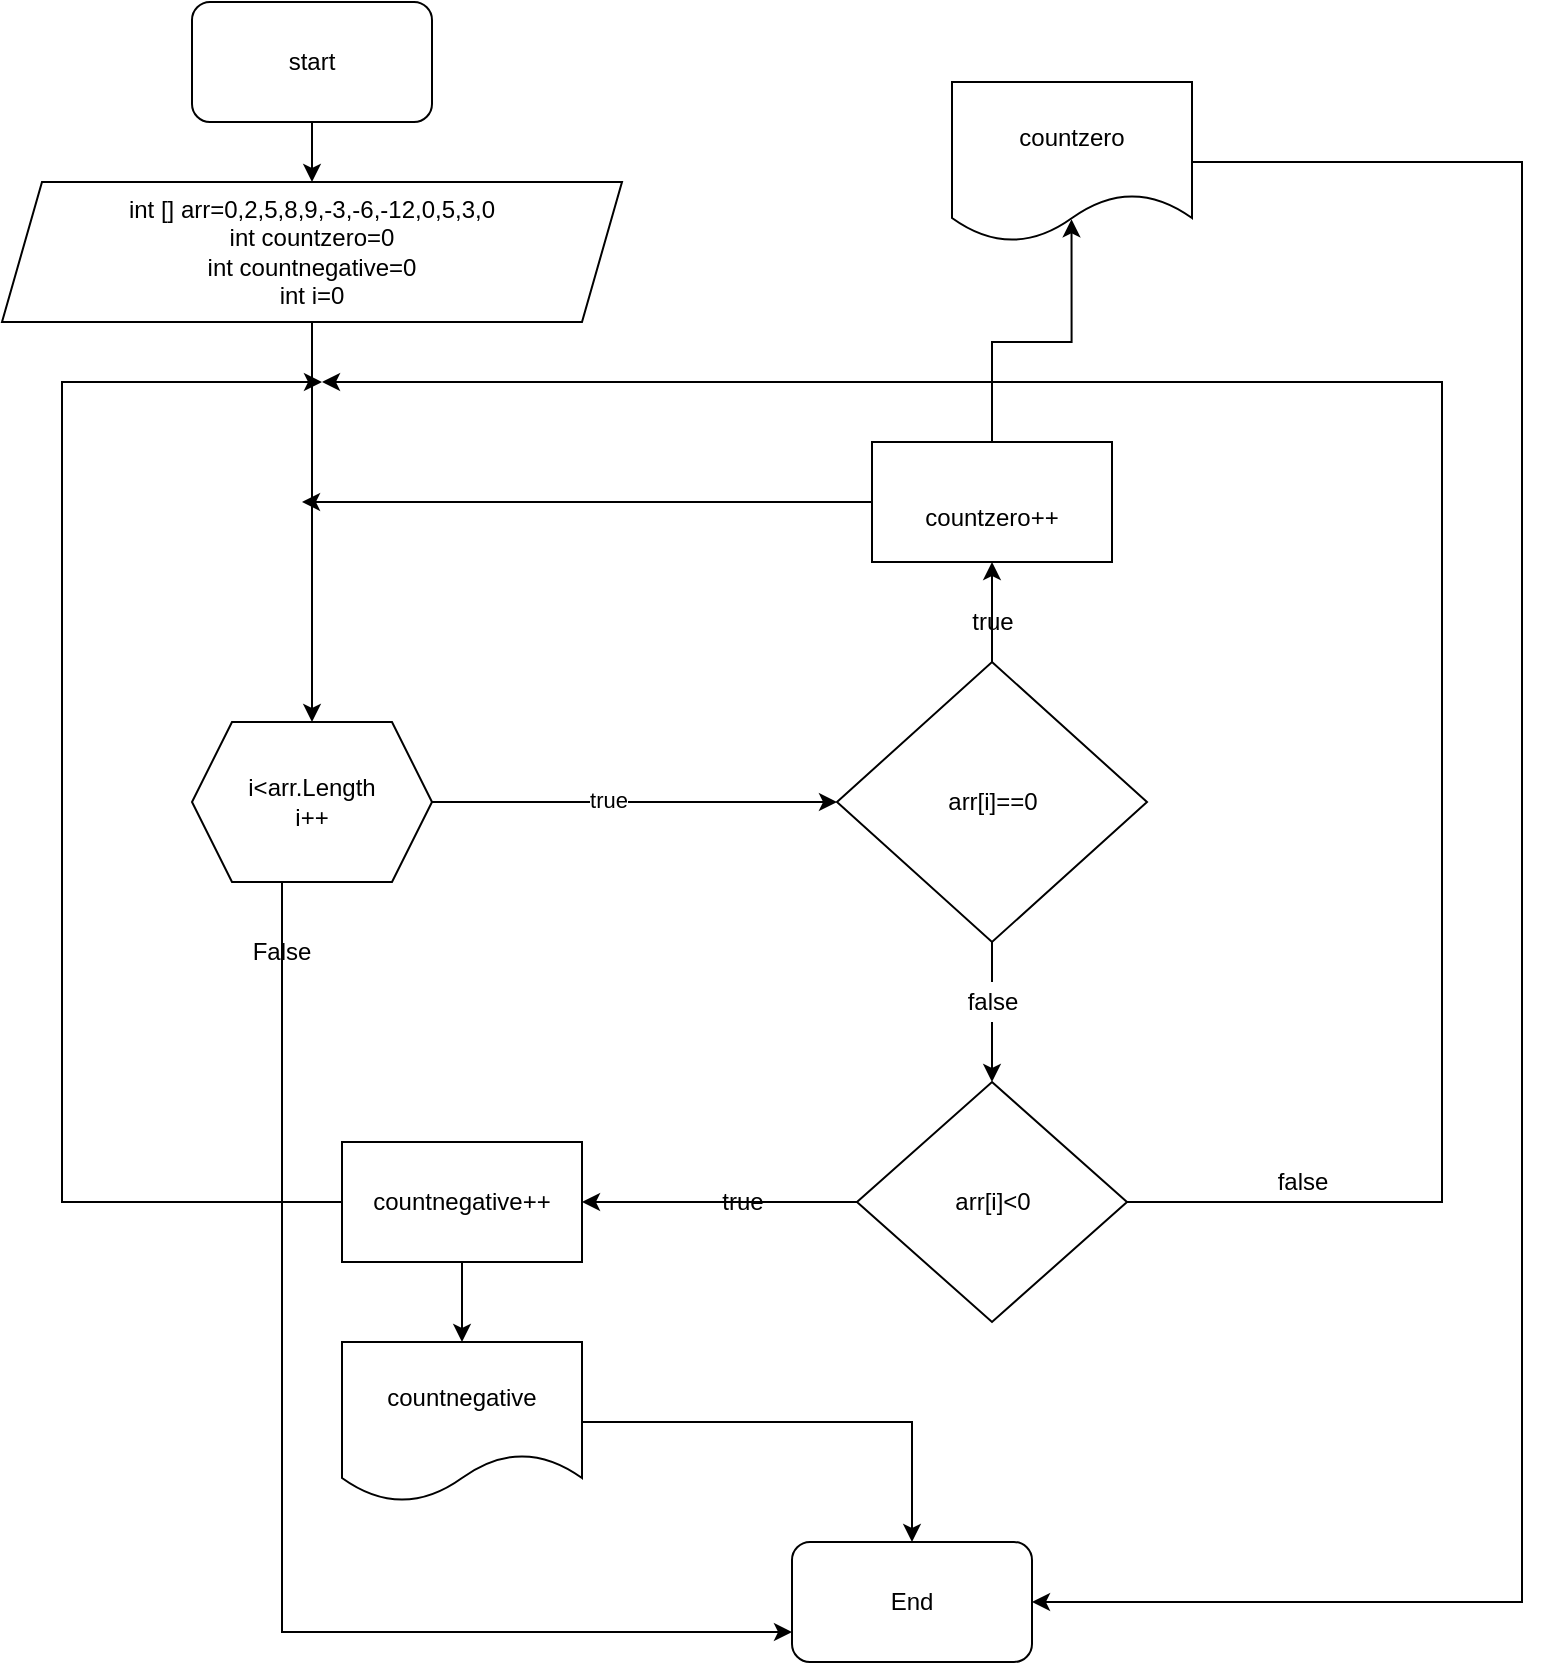 <mxfile version="15.8.3" type="device"><diagram id="qDflwIVgD1eVuN0BaQe3" name="Page-1"><mxGraphModel dx="1278" dy="579" grid="1" gridSize="10" guides="1" tooltips="1" connect="1" arrows="1" fold="1" page="1" pageScale="1" pageWidth="850" pageHeight="1100" math="0" shadow="0"><root><mxCell id="0"/><mxCell id="1" parent="0"/><mxCell id="MEbxYOgXxzgTtEW47qRe-3" style="edgeStyle=orthogonalEdgeStyle;rounded=0;orthogonalLoop=1;jettySize=auto;html=1;exitX=0.5;exitY=1;exitDx=0;exitDy=0;" parent="1" source="MEbxYOgXxzgTtEW47qRe-1" target="MEbxYOgXxzgTtEW47qRe-2" edge="1"><mxGeometry relative="1" as="geometry"/></mxCell><mxCell id="MEbxYOgXxzgTtEW47qRe-1" value="start" style="rounded=1;whiteSpace=wrap;html=1;" parent="1" vertex="1"><mxGeometry x="135" width="120" height="60" as="geometry"/></mxCell><mxCell id="MEbxYOgXxzgTtEW47qRe-5" value="" style="edgeStyle=orthogonalEdgeStyle;rounded=0;orthogonalLoop=1;jettySize=auto;html=1;" parent="1" source="MEbxYOgXxzgTtEW47qRe-2" target="MEbxYOgXxzgTtEW47qRe-4" edge="1"><mxGeometry relative="1" as="geometry"/></mxCell><mxCell id="MEbxYOgXxzgTtEW47qRe-2" value="int [] arr=0,2,5,8,9,-3,-6,-12,0,5,3,0&lt;br&gt;int countzero=0&lt;br&gt;int countnegative=0&lt;br&gt;int i=0" style="shape=parallelogram;perimeter=parallelogramPerimeter;whiteSpace=wrap;html=1;fixedSize=1;" parent="1" vertex="1"><mxGeometry x="40" y="90" width="310" height="70" as="geometry"/></mxCell><mxCell id="MEbxYOgXxzgTtEW47qRe-7" value="" style="edgeStyle=orthogonalEdgeStyle;rounded=0;orthogonalLoop=1;jettySize=auto;html=1;" parent="1" source="MEbxYOgXxzgTtEW47qRe-4" target="MEbxYOgXxzgTtEW47qRe-6" edge="1"><mxGeometry relative="1" as="geometry"/></mxCell><mxCell id="MEbxYOgXxzgTtEW47qRe-8" value="true" style="edgeLabel;html=1;align=center;verticalAlign=middle;resizable=0;points=[];" parent="MEbxYOgXxzgTtEW47qRe-7" vertex="1" connectable="0"><mxGeometry x="-0.136" y="1" relative="1" as="geometry"><mxPoint as="offset"/></mxGeometry></mxCell><mxCell id="MEbxYOgXxzgTtEW47qRe-48" style="edgeStyle=orthogonalEdgeStyle;rounded=0;orthogonalLoop=1;jettySize=auto;html=1;exitX=0.375;exitY=1;exitDx=0;exitDy=0;entryX=0;entryY=0.75;entryDx=0;entryDy=0;" parent="1" source="MEbxYOgXxzgTtEW47qRe-4" target="MEbxYOgXxzgTtEW47qRe-40" edge="1"><mxGeometry relative="1" as="geometry"/></mxCell><mxCell id="MEbxYOgXxzgTtEW47qRe-4" value="i&amp;lt;arr.Length&lt;br&gt;i++" style="shape=hexagon;perimeter=hexagonPerimeter2;whiteSpace=wrap;html=1;fixedSize=1;" parent="1" vertex="1"><mxGeometry x="135" y="360" width="120" height="80" as="geometry"/></mxCell><mxCell id="MEbxYOgXxzgTtEW47qRe-10" value="" style="edgeStyle=orthogonalEdgeStyle;rounded=0;orthogonalLoop=1;jettySize=auto;html=1;" parent="1" source="MEbxYOgXxzgTtEW47qRe-6" target="MEbxYOgXxzgTtEW47qRe-9" edge="1"><mxGeometry relative="1" as="geometry"/></mxCell><mxCell id="lfJN2k8OuonufwMdMHBH-4" value="" style="edgeStyle=orthogonalEdgeStyle;rounded=0;orthogonalLoop=1;jettySize=auto;html=1;startArrow=none;" edge="1" parent="1" source="lfJN2k8OuonufwMdMHBH-5" target="MEbxYOgXxzgTtEW47qRe-16"><mxGeometry relative="1" as="geometry"/></mxCell><mxCell id="MEbxYOgXxzgTtEW47qRe-6" value="arr[i]==0" style="rhombus;whiteSpace=wrap;html=1;" parent="1" vertex="1"><mxGeometry x="457.5" y="330" width="155" height="140" as="geometry"/></mxCell><mxCell id="lfJN2k8OuonufwMdMHBH-2" value="" style="edgeStyle=orthogonalEdgeStyle;rounded=0;orthogonalLoop=1;jettySize=auto;html=1;entryX=0.498;entryY=0.858;entryDx=0;entryDy=0;entryPerimeter=0;" edge="1" parent="1" source="MEbxYOgXxzgTtEW47qRe-9" target="lfJN2k8OuonufwMdMHBH-1"><mxGeometry relative="1" as="geometry"/></mxCell><mxCell id="lfJN2k8OuonufwMdMHBH-14" style="edgeStyle=orthogonalEdgeStyle;rounded=0;orthogonalLoop=1;jettySize=auto;html=1;" edge="1" parent="1" source="MEbxYOgXxzgTtEW47qRe-9"><mxGeometry relative="1" as="geometry"><mxPoint x="190" y="250" as="targetPoint"/></mxGeometry></mxCell><mxCell id="MEbxYOgXxzgTtEW47qRe-9" value="&lt;br&gt;countzero++" style="rounded=0;whiteSpace=wrap;html=1;" parent="1" vertex="1"><mxGeometry x="475" y="220" width="120" height="60" as="geometry"/></mxCell><mxCell id="MEbxYOgXxzgTtEW47qRe-12" value="true" style="text;html=1;align=center;verticalAlign=middle;resizable=0;points=[];autosize=1;strokeColor=none;fillColor=none;" parent="1" vertex="1"><mxGeometry x="515" y="300" width="40" height="20" as="geometry"/></mxCell><mxCell id="MEbxYOgXxzgTtEW47qRe-34" style="edgeStyle=orthogonalEdgeStyle;rounded=0;orthogonalLoop=1;jettySize=auto;html=1;exitX=0;exitY=0.5;exitDx=0;exitDy=0;entryX=1;entryY=0.5;entryDx=0;entryDy=0;" parent="1" source="MEbxYOgXxzgTtEW47qRe-16" target="MEbxYOgXxzgTtEW47qRe-21" edge="1"><mxGeometry relative="1" as="geometry"/></mxCell><mxCell id="lfJN2k8OuonufwMdMHBH-11" style="edgeStyle=orthogonalEdgeStyle;rounded=0;orthogonalLoop=1;jettySize=auto;html=1;" edge="1" parent="1" source="MEbxYOgXxzgTtEW47qRe-16"><mxGeometry relative="1" as="geometry"><mxPoint x="200" y="190" as="targetPoint"/><Array as="points"><mxPoint x="760" y="600"/><mxPoint x="760" y="190"/></Array></mxGeometry></mxCell><mxCell id="MEbxYOgXxzgTtEW47qRe-16" value="arr[i]&amp;lt;0" style="rhombus;whiteSpace=wrap;html=1;" parent="1" vertex="1"><mxGeometry x="467.5" y="540" width="135" height="120" as="geometry"/></mxCell><mxCell id="lfJN2k8OuonufwMdMHBH-15" value="" style="edgeStyle=orthogonalEdgeStyle;rounded=0;orthogonalLoop=1;jettySize=auto;html=1;" edge="1" parent="1" source="MEbxYOgXxzgTtEW47qRe-21" target="lfJN2k8OuonufwMdMHBH-8"><mxGeometry relative="1" as="geometry"/></mxCell><mxCell id="lfJN2k8OuonufwMdMHBH-16" style="edgeStyle=orthogonalEdgeStyle;rounded=0;orthogonalLoop=1;jettySize=auto;html=1;" edge="1" parent="1" source="MEbxYOgXxzgTtEW47qRe-21"><mxGeometry relative="1" as="geometry"><mxPoint x="200" y="190" as="targetPoint"/><Array as="points"><mxPoint x="70" y="600"/><mxPoint x="70" y="190"/><mxPoint x="190" y="190"/></Array></mxGeometry></mxCell><mxCell id="MEbxYOgXxzgTtEW47qRe-21" value="countnegative++" style="rounded=0;whiteSpace=wrap;html=1;" parent="1" vertex="1"><mxGeometry x="210" y="570" width="120" height="60" as="geometry"/></mxCell><mxCell id="MEbxYOgXxzgTtEW47qRe-33" value="" style="edgeStyle=orthogonalEdgeStyle;rounded=0;orthogonalLoop=1;jettySize=auto;html=1;exitX=0.5;exitY=1;exitDx=0;exitDy=0;entryX=0.5;entryY=0;entryDx=0;entryDy=0;endArrow=none;" parent="1" source="MEbxYOgXxzgTtEW47qRe-6" edge="1"><mxGeometry relative="1" as="geometry"><mxPoint x="535" y="470" as="sourcePoint"/><mxPoint x="535" y="470" as="targetPoint"/></mxGeometry></mxCell><mxCell id="MEbxYOgXxzgTtEW47qRe-38" value="true" style="text;html=1;align=center;verticalAlign=middle;resizable=0;points=[];autosize=1;strokeColor=none;fillColor=none;" parent="1" vertex="1"><mxGeometry x="390" y="590" width="40" height="20" as="geometry"/></mxCell><mxCell id="MEbxYOgXxzgTtEW47qRe-40" value="End" style="rounded=1;whiteSpace=wrap;html=1;" parent="1" vertex="1"><mxGeometry x="435" y="770" width="120" height="60" as="geometry"/></mxCell><mxCell id="lfJN2k8OuonufwMdMHBH-21" style="edgeStyle=orthogonalEdgeStyle;rounded=0;orthogonalLoop=1;jettySize=auto;html=1;entryX=1;entryY=0.5;entryDx=0;entryDy=0;" edge="1" parent="1" source="lfJN2k8OuonufwMdMHBH-1" target="MEbxYOgXxzgTtEW47qRe-40"><mxGeometry relative="1" as="geometry"><mxPoint x="820" y="800" as="targetPoint"/><Array as="points"><mxPoint x="800" y="80"/><mxPoint x="800" y="800"/></Array></mxGeometry></mxCell><mxCell id="lfJN2k8OuonufwMdMHBH-1" value="countzero" style="shape=document;whiteSpace=wrap;html=1;boundedLbl=1;" vertex="1" parent="1"><mxGeometry x="515" y="40" width="120" height="80" as="geometry"/></mxCell><mxCell id="lfJN2k8OuonufwMdMHBH-5" value="false" style="text;html=1;align=center;verticalAlign=middle;resizable=0;points=[];autosize=1;strokeColor=none;fillColor=none;" vertex="1" parent="1"><mxGeometry x="515" y="490" width="40" height="20" as="geometry"/></mxCell><mxCell id="lfJN2k8OuonufwMdMHBH-6" value="" style="edgeStyle=orthogonalEdgeStyle;rounded=0;orthogonalLoop=1;jettySize=auto;html=1;endArrow=none;" edge="1" parent="1" source="MEbxYOgXxzgTtEW47qRe-6" target="lfJN2k8OuonufwMdMHBH-5"><mxGeometry relative="1" as="geometry"><mxPoint x="535" y="470" as="sourcePoint"/><mxPoint x="535" y="540" as="targetPoint"/></mxGeometry></mxCell><mxCell id="lfJN2k8OuonufwMdMHBH-20" style="edgeStyle=orthogonalEdgeStyle;rounded=0;orthogonalLoop=1;jettySize=auto;html=1;exitX=1;exitY=0.5;exitDx=0;exitDy=0;entryX=0.5;entryY=0;entryDx=0;entryDy=0;" edge="1" parent="1" source="lfJN2k8OuonufwMdMHBH-8" target="MEbxYOgXxzgTtEW47qRe-40"><mxGeometry relative="1" as="geometry"/></mxCell><mxCell id="lfJN2k8OuonufwMdMHBH-8" value="countnegative" style="shape=document;whiteSpace=wrap;html=1;boundedLbl=1;" vertex="1" parent="1"><mxGeometry x="210" y="670" width="120" height="80" as="geometry"/></mxCell><mxCell id="lfJN2k8OuonufwMdMHBH-13" value="false" style="text;html=1;align=center;verticalAlign=middle;resizable=0;points=[];autosize=1;strokeColor=none;fillColor=none;" vertex="1" parent="1"><mxGeometry x="670" y="580" width="40" height="20" as="geometry"/></mxCell><mxCell id="lfJN2k8OuonufwMdMHBH-17" value="False" style="text;html=1;strokeColor=none;fillColor=none;align=center;verticalAlign=middle;whiteSpace=wrap;rounded=0;" vertex="1" parent="1"><mxGeometry x="150" y="460" width="60" height="30" as="geometry"/></mxCell></root></mxGraphModel></diagram></mxfile>